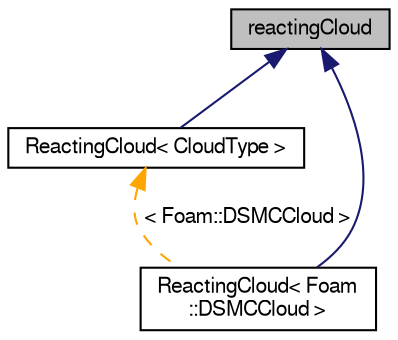 digraph "reactingCloud"
{
  bgcolor="transparent";
  edge [fontname="FreeSans",fontsize="10",labelfontname="FreeSans",labelfontsize="10"];
  node [fontname="FreeSans",fontsize="10",shape=record];
  Node1 [label="reactingCloud",height=0.2,width=0.4,color="black", fillcolor="grey75", style="filled" fontcolor="black"];
  Node1 -> Node2 [dir="back",color="midnightblue",fontsize="10",style="solid",fontname="FreeSans"];
  Node2 [label="ReactingCloud\< CloudType \>",height=0.2,width=0.4,color="black",URL="$a02019.html",tooltip="Templated base class for reacting cloud. "];
  Node2 -> Node3 [dir="back",color="orange",fontsize="10",style="dashed",label=" \< Foam::DSMCCloud \>" ,fontname="FreeSans"];
  Node3 [label="ReactingCloud\< Foam\l::DSMCCloud \>",height=0.2,width=0.4,color="black",URL="$a02019.html"];
  Node1 -> Node3 [dir="back",color="midnightblue",fontsize="10",style="solid",fontname="FreeSans"];
}
